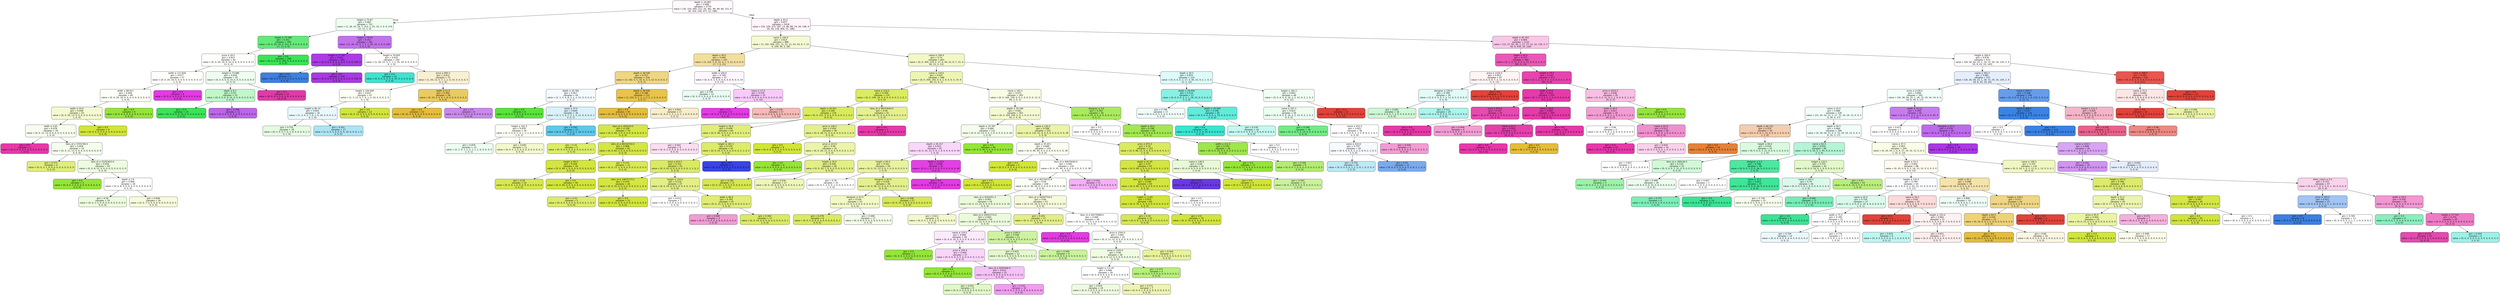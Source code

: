 digraph Tree {
node [shape=box, style="filled, rounded", color="black", fontname=helvetica] ;
edge [fontname=helvetica] ;
0 [label=<depth &le; 16.482<br/>gini = 0.896<br/>samples = 2770<br/>value = [35, 155, 405, 211, 20, 361, 89, 99, 66, 151, 9<br/>20, 324, 140, 477, 22, 186]>, fillcolor="#fef9fc"] ;
1 [label=<height &le; 75.87<br/>gini = 0.687<br/>samples = 752<br/>value = [1, 26, 32, 24, 7, 313, 1, 25, 10, 3, 0, 0, 274<br/>22, 13, 1, 0]>, fillcolor="#effdf1"] ;
0 -> 1 [labeldistance=2.5, labelangle=45, headlabel="True"] ;
2 [label=<height &le; 73.588<br/>gini = 0.351<br/>samples = 390<br/>value = [0, 0, 20, 19, 0, 312, 0, 0, 0, 0, 0, 0, 9<br/>17, 13, 0, 0]>, fillcolor="#63ea7a"] ;
1 -> 2 ;
3 [label=<price &le; 59.5<br/>gini = 0.823<br/>samples = 92<br/>value = [0, 0, 20, 19, 0, 14, 0, 0, 0, 0, 0, 0, 9, 17<br/>13, 0, 0]>, fillcolor="#fefffc"] ;
2 -> 3 ;
4 [label=<width &le; 112.826<br/>gini = 0.677<br/>samples = 57<br/>value = [0, 0, 20, 19, 0, 0, 0, 0, 0, 0, 0, 0, 0, 17<br/>1, 0, 0]>, fillcolor="#fefefa"] ;
3 -> 4 ;
5 [label=<width &le; 88.611<br/>gini = 0.649<br/>samples = 49<br/>value = [0, 0, 20, 19, 0, 0, 0, 0, 0, 0, 0, 0, 0, 9<br/>1, 0, 0]>, fillcolor="#fdfef8"] ;
4 -> 5 ;
6 [label=<width &le; 54.0<br/>gini = 0.648<br/>samples = 43<br/>value = [0, 0, 20, 13, 0, 0, 0, 0, 0, 0, 0, 0, 0, 9<br/>1, 0, 0]>, fillcolor="#f4f9d1"] ;
5 -> 6 ;
7 [label=<width &le; 0.65<br/>gini = 0.678<br/>samples = 34<br/>value = [0, 0, 11, 13, 0, 0, 0, 0, 0, 0, 0, 0, 0, 9<br/>1, 0, 0]>, fillcolor="#f6fdee"] ;
6 -> 7 ;
8 [label=<gini = 0.0<br/>samples = 1<br/>value = [0, 0, 0, 0, 0, 0, 0, 0, 0, 0, 0, 0, 0, 0<br/>1, 0, 0]>, fillcolor="#e539a9"] ;
7 -> 8 ;
9 [label=<item_id &le; 5355760.0<br/>gini = 0.659<br/>samples = 33<br/>value = [0, 0, 11, 13, 0, 0, 0, 0, 0, 0, 0, 0, 0, 9<br/>0, 0, 0]>, fillcolor="#f5fded"] ;
7 -> 9 ;
10 [label=<gini = 0.375<br/>samples = 4<br/>value = [0, 0, 3, 1, 0, 0, 0, 0, 0, 0, 0, 0, 0, 0<br/>0, 0, 0]>, fillcolor="#e0ee7b"] ;
9 -> 10 ;
11 [label=<item_id &le; 25291833.0<br/>gini = 0.656<br/>samples = 29<br/>value = [0, 0, 8, 12, 0, 0, 0, 0, 0, 0, 0, 0, 0, 9<br/>0, 0, 0]>, fillcolor="#effbe1"] ;
9 -> 11 ;
12 [label=<gini = 0.0<br/>samples = 3<br/>value = [0, 0, 0, 3, 0, 0, 0, 0, 0, 0, 0, 0, 0, 0<br/>0, 0, 0]>, fillcolor="#95e539"] ;
11 -> 12 ;
13 [label=<depth &le; 2.6<br/>gini = 0.666<br/>samples = 26<br/>value = [0, 0, 8, 9, 0, 0, 0, 0, 0, 0, 0, 0, 0, 9<br/>0, 0, 0]>, fillcolor="#ffffff"] ;
11 -> 13 ;
14 [label=<gini = 0.58<br/>samples = 10<br/>value = [0, 0, 1, 5, 0, 0, 0, 0, 0, 0, 0, 0, 0, 4<br/>0, 0, 0]>, fillcolor="#edfbde"] ;
13 -> 14 ;
15 [label=<gini = 0.648<br/>samples = 16<br/>value = [0, 0, 7, 4, 0, 0, 0, 0, 0, 0, 0, 0, 0, 5<br/>0, 0, 0]>, fillcolor="#f7fadb"] ;
13 -> 15 ;
16 [label=<gini = 0.0<br/>samples = 9<br/>value = [0, 0, 9, 0, 0, 0, 0, 0, 0, 0, 0, 0, 0, 0<br/>0, 0, 0]>, fillcolor="#d1e539"] ;
6 -> 16 ;
17 [label=<gini = 0.0<br/>samples = 6<br/>value = [0, 0, 0, 6, 0, 0, 0, 0, 0, 0, 0, 0, 0, 0<br/>0, 0, 0]>, fillcolor="#95e539"] ;
5 -> 17 ;
18 [label=<gini = 0.0<br/>samples = 8<br/>value = [0, 0, 0, 0, 0, 0, 0, 0, 0, 0, 0, 0, 0, 8<br/>0, 0, 0]>, fillcolor="#e539e5"] ;
4 -> 18 ;
19 [label=<height &le; 73.088<br/>gini = 0.656<br/>samples = 35<br/>value = [0, 0, 0, 0, 0, 14, 0, 0, 0, 0, 0, 0, 9, 0<br/>12, 0, 0]>, fillcolor="#eefdf0"] ;
3 -> 19 ;
20 [label=<depth &le; 8.3<br/>gini = 0.55<br/>samples = 25<br/>value = [0, 0, 0, 0, 0, 14, 0, 0, 0, 0, 0, 0, 9, 0<br/>2, 0, 0]>, fillcolor="#c1f7ca"] ;
19 -> 20 ;
21 [label=<gini = 0.0<br/>samples = 14<br/>value = [0, 0, 0, 0, 0, 14, 0, 0, 0, 0, 0, 0, 0, 0<br/>0, 0, 0]>, fillcolor="#39e556"] ;
20 -> 21 ;
22 [label=<gini = 0.298<br/>samples = 11<br/>value = [0, 0, 0, 0, 0, 0, 0, 0, 0, 0, 0, 0, 9, 0<br/>2, 0, 0]>, fillcolor="#bc65eb"] ;
20 -> 22 ;
23 [label=<gini = 0.0<br/>samples = 10<br/>value = [0, 0, 0, 0, 0, 0, 0, 0, 0, 0, 0, 0, 0, 0<br/>10, 0, 0]>, fillcolor="#e539a9"] ;
19 -> 23 ;
24 [label=<gini = 0.0<br/>samples = 298<br/>value = [0, 0, 0, 0, 0, 298, 0, 0, 0, 0, 0, 0, 0, 0<br/>0, 0, 0]>, fillcolor="#39e556"] ;
2 -> 24 ;
25 [label=<height &le; 78.93<br/>gini = 0.451<br/>samples = 362<br/>value = [1, 26, 12, 5, 7, 1, 1, 25, 10, 3, 0, 0, 265<br/>5, 0, 1, 0]>, fillcolor="#c272ed"] ;
1 -> 25 ;
26 [label=<height &le; 77.392<br/>gini = 0.023<br/>samples = 262<br/>value = [0, 0, 0, 0, 0, 0, 0, 0, 0, 3, 0, 0, 259, 0<br/>0, 0, 0]>, fillcolor="#aa3be5"] ;
25 -> 26 ;
27 [label=<gini = 0.0<br/>samples = 3<br/>value = [0, 0, 0, 0, 0, 0, 0, 0, 0, 3, 0, 0, 0, 0<br/>0, 0, 0]>, fillcolor="#3981e5"] ;
26 -> 27 ;
28 [label=<gini = 0.0<br/>samples = 259<br/>value = [0, 0, 0, 0, 0, 0, 0, 0, 0, 0, 0, 0, 259, 0<br/>0, 0, 0]>, fillcolor="#a939e5"] ;
26 -> 28 ;
29 [label=<height &le; 79.605<br/>gini = 0.832<br/>samples = 100<br/>value = [1, 26, 12, 5, 7, 1, 1, 25, 10, 0, 0, 0, 6, 5<br/>0, 1, 0]>, fillcolor="#fffefc"] ;
25 -> 29 ;
30 [label=<gini = 0.0<br/>samples = 25<br/>value = [0, 0, 0, 0, 0, 0, 0, 25, 0, 0, 0, 0, 0, 0<br/>0, 0, 0]>, fillcolor="#39e5d1"] ;
29 -> 30 ;
31 [label=<price &le; 895.5<br/>gini = 0.812<br/>samples = 75<br/>value = [1, 26, 12, 5, 7, 1, 1, 0, 10, 0, 0, 0, 6, 5<br/>0, 1, 0]>, fillcolor="#f9f0d3"] ;
29 -> 31 ;
32 [label=<height &le; 104.904<br/>gini = 0.837<br/>samples = 47<br/>value = [1, 3, 12, 5, 7, 0, 1, 0, 10, 0, 0, 0, 2, 5<br/>0, 1, 0]>, fillcolor="#fdfef4"] ;
31 -> 32 ;
33 [label=<height &le; 85.14<br/>gini = 0.824<br/>samples = 35<br/>value = [1, 3, 0, 5, 7, 0, 1, 0, 10, 0, 0, 0, 2, 5<br/>0, 1, 0]>, fillcolor="#eaf8fc"] ;
32 -> 33 ;
34 [label=<gini = 0.735<br/>samples = 18<br/>value = [0, 3, 0, 0, 7, 0, 1, 0, 0, 0, 0, 0, 1, 5<br/>0, 1, 0]>, fillcolor="#e5fbe1"] ;
33 -> 34 ;
35 [label=<gini = 0.561<br/>samples = 17<br/>value = [1, 0, 0, 5, 0, 0, 0, 0, 10, 0, 0, 0, 1, 0<br/>0, 0, 0]>, fillcolor="#ace4f4"] ;
33 -> 35 ;
36 [label=<gini = 0.0<br/>samples = 12<br/>value = [0, 0, 12, 0, 0, 0, 0, 0, 0, 0, 0, 0, 0, 0<br/>0, 0, 0]>, fillcolor="#d1e539"] ;
32 -> 36 ;
37 [label=<width &le; 51.9<br/>gini = 0.304<br/>samples = 28<br/>value = [0, 23, 0, 0, 0, 1, 0, 0, 0, 0, 0, 0, 4, 0<br/>0, 0, 0]>, fillcolor="#eacb62"] ;
31 -> 37 ;
38 [label=<gini = 0.0<br/>samples = 22<br/>value = [0, 22, 0, 0, 0, 0, 0, 0, 0, 0, 0, 0, 0, 0<br/>0, 0, 0]>, fillcolor="#e5bd39"] ;
37 -> 38 ;
39 [label=<gini = 0.5<br/>samples = 6<br/>value = [0, 1, 0, 0, 0, 1, 0, 0, 0, 0, 0, 0, 4, 0<br/>0, 0, 0]>, fillcolor="#cb88ef"] ;
37 -> 39 ;
40 [label=<depth &le; 43.5<br/>gini = 0.877<br/>samples = 2018<br/>value = [34, 129, 373, 187, 13, 48, 88, 74, 56, 148, 9<br/>20, 50, 118, 464, 21, 186]>, fillcolor="#fef4fa"] ;
0 -> 40 [labeldistance=2.5, labelangle=-45, headlabel="False"] ;
41 [label=<name &le; 100.0<br/>gini = 0.814<br/>samples = 886<br/>value = [3, 102, 309, 151, 12, 21, 11, 43, 34, 9, 7, 15<br/>0, 109, 30, 2, 28]>, fillcolor="#f5f9d4"] ;
40 -> 41 ;
42 [label=<depth &le; 40.5<br/>gini = 0.694<br/>samples = 193<br/>value = [3, 102, 5, 8, 10, 4, 7, 3, 12, 0, 0, 0, 0<br/>17, 7, 0, 15]>, fillcolor="#f2df9f"] ;
41 -> 42 ;
43 [label=<depth &le; 38.549<br/>gini = 0.557<br/>samples = 156<br/>value = [3, 102, 5, 5, 10, 4, 3, 3, 12, 0, 0, 0, 0, 3<br/>4, 0, 2]>, fillcolor="#efd683"] ;
42 -> 43 ;
44 [label=<depth &le; 20.782<br/>gini = 0.857<br/>samples = 44<br/>value = [2, 1, 5, 4, 9, 3, 1, 2, 11, 0, 0, 0, 0, 3<br/>2, 0, 1]>, fillcolor="#f4fbfe"] ;
43 -> 44 ;
45 [label=<gini = 0.0<br/>samples = 8<br/>value = [0, 0, 0, 0, 8, 0, 0, 0, 0, 0, 0, 0, 0, 0<br/>0, 0, 0]>, fillcolor="#58e539"] ;
44 -> 45 ;
46 [label=<name &le; 37.0<br/>gini = 0.849<br/>samples = 36<br/>value = [2, 1, 5, 4, 1, 3, 1, 2, 11, 0, 0, 0, 0, 3<br/>2, 0, 1]>, fillcolor="#d9f2fa"] ;
44 -> 46 ;
47 [label=<height &le; 181.5<br/>gini = 0.878<br/>samples = 24<br/>value = [2, 1, 5, 4, 1, 3, 1, 1, 1, 0, 0, 0, 0, 3<br/>1, 0, 1]>, fillcolor="#fdfef5"] ;
46 -> 47 ;
48 [label=<gini = 0.876<br/>samples = 13<br/>value = [2, 1, 0, 1, 1, 3, 1, 1, 1, 0, 0, 0, 0, 0<br/>1, 0, 1]>, fillcolor="#edfdf0"] ;
47 -> 48 ;
49 [label=<gini = 0.645<br/>samples = 11<br/>value = [0, 0, 5, 3, 0, 0, 0, 0, 0, 0, 0, 0, 0, 3<br/>0, 0, 0]>, fillcolor="#f4f8ce"] ;
47 -> 49 ;
50 [label=<gini = 0.292<br/>samples = 12<br/>value = [0, 0, 0, 0, 0, 0, 0, 1, 10, 0, 0, 0, 0, 0<br/>1, 0, 0]>, fillcolor="#5dc9ea"] ;
46 -> 50 ;
51 [label=<depth &le; 39.549<br/>gini = 0.186<br/>samples = 112<br/>value = [1, 101, 0, 1, 1, 1, 2, 1, 1, 0, 0, 0, 0, 0<br/>2, 0, 1]>, fillcolor="#e8c44d"] ;
43 -> 51 ;
52 [label=<gini = 0.0<br/>samples = 95<br/>value = [0, 95, 0, 0, 0, 0, 0, 0, 0, 0, 0, 0, 0, 0<br/>0, 0, 0]>, fillcolor="#e5bd39"] ;
51 -> 52 ;
53 [label=<gini = 0.824<br/>samples = 17<br/>value = [1, 6, 0, 1, 1, 1, 2, 1, 1, 0, 0, 0, 0, 0<br/>2, 0, 1]>, fillcolor="#f8edca"] ;
51 -> 53 ;
54 [label=<width &le; 100.0<br/>gini = 0.709<br/>samples = 37<br/>value = [0, 0, 0, 3, 0, 0, 4, 0, 0, 0, 0, 0, 0, 14<br/>3, 0, 13]>, fillcolor="#fef7fe"] ;
42 -> 54 ;
55 [label=<gini = 0.736<br/>samples = 12<br/>value = [0, 0, 0, 3, 0, 0, 4, 0, 0, 0, 0, 0, 0, 0<br/>2, 0, 3]>, fillcolor="#e9fcf3"] ;
54 -> 55 ;
56 [label=<name &le; 27.0<br/>gini = 0.525<br/>samples = 25<br/>value = [0, 0, 0, 0, 0, 0, 0, 0, 0, 0, 0, 0, 0, 14<br/>1, 0, 10]>, fillcolor="#f8caf8"] ;
54 -> 56 ;
57 [label=<gini = 0.0<br/>samples = 8<br/>value = [0, 0, 0, 0, 0, 0, 0, 0, 0, 0, 0, 0, 0, 8<br/>0, 0, 0]>, fillcolor="#e539e5"] ;
56 -> 57 ;
58 [label=<gini = 0.526<br/>samples = 17<br/>value = [0, 0, 0, 0, 0, 0, 0, 0, 0, 0, 0, 0, 0, 6<br/>1, 0, 10]>, fillcolor="#f6bab7"] ;
56 -> 58 ;
59 [label=<name &le; 194.0<br/>gini = 0.74<br/>samples = 693<br/>value = [0, 0, 304, 143, 2, 17, 4, 40, 22, 9, 7, 15, 0<br/>92, 23, 2, 13]>, fillcolor="#f2f7c5"] ;
41 -> 59 ;
60 [label=<name &le; 118.0<br/>gini = 0.625<br/>samples = 568<br/>value = [0, 0, 304, 143, 0, 0, 1, 0, 0, 0, 5, 14, 0<br/>89, 11, 0, 1]>, fillcolor="#eef5b4"] ;
59 -> 60 ;
61 [label=<name &le; 116.5<br/>gini = 0.349<br/>samples = 175<br/>value = [0, 0, 140, 14, 0, 0, 0, 0, 0, 0, 5, 2, 0, 5<br/>9, 0, 0]>, fillcolor="#dbeb64"] ;
60 -> 61 ;
62 [label=<depth &le; 34.951<br/>gini = 0.294<br/>samples = 134<br/>value = [0, 0, 112, 3, 0, 0, 0, 0, 0, 0, 5, 1, 0, 5<br/>8, 0, 0]>, fillcolor="#d9ea5c"] ;
61 -> 62 ;
63 [label=<item_id &le; 450220.0<br/>gini = 0.109<br/>samples = 70<br/>value = [0, 0, 66, 3, 0, 0, 0, 0, 0, 0, 0, 0, 0, 1<br/>0, 0, 0]>, fillcolor="#d4e745"] ;
62 -> 63 ;
64 [label=<gini = 0.32<br/>samples = 5<br/>value = [0, 0, 4, 0, 0, 0, 0, 0, 0, 0, 0, 0, 0, 1<br/>0, 0, 0]>, fillcolor="#dcec6a"] ;
63 -> 64 ;
65 [label=<item_id &le; 80324724.0<br/>gini = 0.088<br/>samples = 65<br/>value = [0, 0, 62, 3, 0, 0, 0, 0, 0, 0, 0, 0, 0, 0<br/>0, 0, 0]>, fillcolor="#d3e643"] ;
63 -> 65 ;
66 [label=<height &le; 94.5<br/>gini = 0.039<br/>samples = 50<br/>value = [0, 0, 49, 1, 0, 0, 0, 0, 0, 0, 0, 0, 0, 0<br/>0, 0, 0]>, fillcolor="#d2e63d"] ;
65 -> 66 ;
67 [label=<gini = 0.18<br/>samples = 10<br/>value = [0, 0, 9, 1, 0, 0, 0, 0, 0, 0, 0, 0, 0, 0<br/>0, 0, 0]>, fillcolor="#d6e84f"] ;
66 -> 67 ;
68 [label=<gini = 0.0<br/>samples = 40<br/>value = [0, 0, 40, 0, 0, 0, 0, 0, 0, 0, 0, 0, 0, 0<br/>0, 0, 0]>, fillcolor="#d1e539"] ;
66 -> 68 ;
69 [label=<gini = 0.231<br/>samples = 15<br/>value = [0, 0, 13, 2, 0, 0, 0, 0, 0, 0, 0, 0, 0, 0<br/>0, 0, 0]>, fillcolor="#d8e957"] ;
65 -> 69 ;
70 [label=<height &le; 76.0<br/>gini = 0.458<br/>samples = 64<br/>value = [0, 0, 46, 0, 0, 0, 0, 0, 0, 0, 5, 1, 0, 4<br/>8, 0, 0]>, fillcolor="#e0ed79"] ;
62 -> 70 ;
71 [label=<gini = 0.642<br/>samples = 9<br/>value = [0, 0, 3, 0, 0, 0, 0, 0, 0, 0, 0, 0, 0, 2<br/>4, 0, 0]>, fillcolor="#fbdef1"] ;
70 -> 71 ;
72 [label=<height &le; 181.5<br/>gini = 0.374<br/>samples = 55<br/>value = [0, 0, 43, 0, 0, 0, 0, 0, 0, 0, 5, 1, 0, 2<br/>4, 0, 0]>, fillcolor="#dceb69"] ;
70 -> 72 ;
73 [label=<price &le; 614.5<br/>gini = 0.331<br/>samples = 53<br/>value = [0, 0, 43, 0, 0, 0, 0, 0, 0, 0, 3, 1, 0, 2<br/>4, 0, 0]>, fillcolor="#daea61"] ;
72 -> 73 ;
74 [label=<item_id &le; 14875773.5<br/>gini = 0.074<br/>samples = 26<br/>value = [0, 0, 25, 0, 0, 0, 0, 0, 0, 0, 0, 1, 0, 0<br/>0, 0, 0]>, fillcolor="#d3e641"] ;
73 -> 74 ;
75 [label=<gini = 0.32<br/>samples = 5<br/>value = [0, 0, 4, 0, 0, 0, 0, 0, 0, 0, 0, 1, 0, 0<br/>0, 0, 0]>, fillcolor="#dcec6a"] ;
74 -> 75 ;
76 [label=<gini = 0.0<br/>samples = 21<br/>value = [0, 0, 21, 0, 0, 0, 0, 0, 0, 0, 0, 0, 0, 0<br/>0, 0, 0]>, fillcolor="#d1e539"] ;
74 -> 76 ;
77 [label=<height &le; 154.0<br/>gini = 0.516<br/>samples = 27<br/>value = [0, 0, 18, 0, 0, 0, 0, 0, 0, 0, 3, 0, 0, 2<br/>4, 0, 0]>, fillcolor="#e3ef86"] ;
73 -> 77 ;
78 [label=<gini = 0.612<br/>samples = 7<br/>value = [0, 0, 3, 0, 0, 0, 0, 0, 0, 0, 3, 0, 0, 1<br/>0, 0, 0]>, fillcolor="#ffffff"] ;
77 -> 78 ;
79 [label=<width &le; 88.0<br/>gini = 0.395<br/>samples = 20<br/>value = [0, 0, 15, 0, 0, 0, 0, 0, 0, 0, 0, 0, 0, 1<br/>4, 0, 0]>, fillcolor="#dfed77"] ;
77 -> 79 ;
80 [label=<gini = 0.444<br/>samples = 3<br/>value = [0, 0, 1, 0, 0, 0, 0, 0, 0, 0, 0, 0, 0, 0<br/>2, 0, 0]>, fillcolor="#f29cd4"] ;
79 -> 80 ;
81 [label=<gini = 0.304<br/>samples = 17<br/>value = [0, 0, 14, 0, 0, 0, 0, 0, 0, 0, 0, 0, 0, 1<br/>2, 0, 0]>, fillcolor="#daea61"] ;
79 -> 81 ;
82 [label=<gini = 0.0<br/>samples = 2<br/>value = [0, 0, 0, 0, 0, 0, 0, 0, 0, 0, 2, 0, 0, 0<br/>0, 0, 0]>, fillcolor="#3944e5"] ;
72 -> 82 ;
83 [label=<item_id &le; 99253640.0<br/>gini = 0.46<br/>samples = 41<br/>value = [0, 0, 28, 11, 0, 0, 0, 0, 0, 0, 0, 1, 0, 0<br/>1, 0, 0]>, fillcolor="#e5f08f"] ;
61 -> 83 ;
84 [label=<price &le; 106.5<br/>gini = 0.434<br/>samples = 40<br/>value = [0, 0, 28, 11, 0, 0, 0, 0, 0, 0, 0, 1, 0, 0<br/>0, 0, 0]>, fillcolor="#e4f08b"] ;
83 -> 84 ;
85 [label=<gini = 0.0<br/>samples = 8<br/>value = [0, 0, 8, 0, 0, 0, 0, 0, 0, 0, 0, 0, 0, 0<br/>0, 0, 0]>, fillcolor="#d1e539"] ;
84 -> 85 ;
86 [label=<price &le; 223.0<br/>gini = 0.49<br/>samples = 32<br/>value = [0, 0, 20, 11, 0, 0, 0, 0, 0, 0, 0, 1, 0, 0<br/>0, 0, 0]>, fillcolor="#ebf4aa"] ;
84 -> 86 ;
87 [label=<gini = 0.0<br/>samples = 4<br/>value = [0, 0, 0, 4, 0, 0, 0, 0, 0, 0, 0, 0, 0, 0<br/>0, 0, 0]>, fillcolor="#95e539"] ;
86 -> 87 ;
88 [label=<height &le; 76.0<br/>gini = 0.426<br/>samples = 28<br/>value = [0, 0, 20, 7, 0, 0, 0, 0, 0, 0, 0, 1, 0, 0<br/>0, 0, 0]>, fillcolor="#e3ef84"] ;
86 -> 88 ;
89 [label=<gini = 0.165<br/>samples = 11<br/>value = [0, 0, 10, 1, 0, 0, 0, 0, 0, 0, 0, 0, 0, 0<br/>0, 0, 0]>, fillcolor="#d6e84d"] ;
88 -> 89 ;
90 [label=<gini = 0.526<br/>samples = 17<br/>value = [0, 0, 10, 6, 0, 0, 0, 0, 0, 0, 0, 1, 0, 0<br/>0, 0, 0]>, fillcolor="#eef6b7"] ;
88 -> 90 ;
91 [label=<gini = 0.0<br/>samples = 1<br/>value = [0, 0, 0, 0, 0, 0, 0, 0, 0, 0, 0, 0, 0, 0<br/>1, 0, 0]>, fillcolor="#e539a9"] ;
83 -> 91 ;
92 [label=<name &le; 182.5<br/>gini = 0.671<br/>samples = 393<br/>value = [0, 0, 164, 129, 0, 0, 1, 0, 0, 0, 0, 12, 0<br/>84, 2, 0, 1]>, fillcolor="#f9fce5"] ;
60 -> 92 ;
93 [label=<depth &le; 34.349<br/>gini = 0.661<br/>samples = 363<br/>value = [0, 0, 164, 104, 0, 0, 1, 0, 0, 0, 0, 9, 0<br/>83, 2, 0, 0]>, fillcolor="#f4f9d1"] ;
92 -> 93 ;
94 [label=<depth &le; 33.397<br/>gini = 0.664<br/>samples = 131<br/>value = [0, 0, 32, 53, 0, 0, 1, 0, 0, 0, 0, 0, 0, 44<br/>1, 0, 0]>, fillcolor="#f4fceb"] ;
93 -> 94 ;
95 [label=<depth &le; 30.317<br/>gini = 0.622<br/>samples = 91<br/>value = [0, 0, 32, 13, 0, 0, 1, 0, 0, 0, 0, 0, 0, 44<br/>1, 0, 0]>, fillcolor="#fad7fa"] ;
94 -> 95 ;
96 [label=<height &le; 85.0<br/>gini = 0.541<br/>samples = 50<br/>value = [0, 0, 31, 13, 0, 0, 1, 0, 0, 0, 0, 0, 0, 4<br/>1, 0, 0]>, fillcolor="#e9f29f"] ;
95 -> 96 ;
97 [label=<gini = 0.76<br/>samples = 10<br/>value = [0, 0, 3, 2, 0, 0, 1, 0, 0, 0, 0, 0, 0, 3<br/>1, 0, 0]>, fillcolor="#ffffff"] ;
96 -> 97 ;
98 [label=<designer &le; 82.0<br/>gini = 0.434<br/>samples = 40<br/>value = [0, 0, 28, 11, 0, 0, 0, 0, 0, 0, 0, 0, 0, 1<br/>0, 0, 0]>, fillcolor="#e4f08b"] ;
96 -> 98 ;
99 [label=<designer &le; 47.0<br/>gini = 0.526<br/>samples = 23<br/>value = [0, 0, 13, 9, 0, 0, 0, 0, 0, 0, 0, 0, 0, 1<br/>0, 0, 0]>, fillcolor="#f2f8c6"] ;
98 -> 99 ;
100 [label=<gini = 0.278<br/>samples = 6<br/>value = [0, 0, 5, 0, 0, 0, 0, 0, 0, 0, 0, 0, 0, 1<br/>0, 0, 0]>, fillcolor="#daea61"] ;
99 -> 100 ;
101 [label=<gini = 0.498<br/>samples = 17<br/>value = [0, 0, 8, 9, 0, 0, 0, 0, 0, 0, 0, 0, 0, 0<br/>0, 0, 0]>, fillcolor="#f3fce9"] ;
99 -> 101 ;
102 [label=<gini = 0.208<br/>samples = 17<br/>value = [0, 0, 15, 2, 0, 0, 0, 0, 0, 0, 0, 0, 0, 0<br/>0, 0, 0]>, fillcolor="#d7e853"] ;
98 -> 102 ;
103 [label=<depth &le; 31.817<br/>gini = 0.048<br/>samples = 41<br/>value = [0, 0, 1, 0, 0, 0, 0, 0, 0, 0, 0, 0, 0, 40<br/>0, 0, 0]>, fillcolor="#e63ee6"] ;
95 -> 103 ;
104 [label=<gini = 0.0<br/>samples = 40<br/>value = [0, 0, 0, 0, 0, 0, 0, 0, 0, 0, 0, 0, 0, 40<br/>0, 0, 0]>, fillcolor="#e539e5"] ;
103 -> 104 ;
105 [label=<gini = 0.0<br/>samples = 1<br/>value = [0, 0, 1, 0, 0, 0, 0, 0, 0, 0, 0, 0, 0, 0<br/>0, 0, 0]>, fillcolor="#d1e539"] ;
103 -> 105 ;
106 [label=<gini = 0.0<br/>samples = 40<br/>value = [0, 0, 0, 40, 0, 0, 0, 0, 0, 0, 0, 0, 0, 0<br/>0, 0, 0]>, fillcolor="#95e539"] ;
94 -> 106 ;
107 [label=<name &le; 126.0<br/>gini = 0.598<br/>samples = 232<br/>value = [0, 0, 132, 51, 0, 0, 0, 0, 0, 0, 0, 9, 0, 39<br/>1, 0, 0]>, fillcolor="#eaf3a6"] ;
93 -> 107 ;
108 [label=<depth &le; 35.451<br/>gini = 0.688<br/>samples = 129<br/>value = [0, 0, 46, 40, 0, 0, 0, 0, 0, 0, 0, 5, 0, 38<br/>0, 0, 0]>, fillcolor="#fcfdf2"] ;
107 -> 108 ;
109 [label=<gini = 0.0<br/>samples = 5<br/>value = [0, 0, 5, 0, 0, 0, 0, 0, 0, 0, 0, 0, 0, 0<br/>0, 0, 0]>, fillcolor="#d1e539"] ;
108 -> 109 ;
110 [label=<item_id &le; 84678260.0<br/>gini = 0.691<br/>samples = 124<br/>value = [0, 0, 41, 40, 0, 0, 0, 0, 0, 0, 0, 5, 0, 38<br/>0, 0, 0]>, fillcolor="#fefffd"] ;
108 -> 110 ;
111 [label=<item_id &le; 40270572.0<br/>gini = 0.69<br/>samples = 109<br/>value = [0, 0, 36, 39, 0, 0, 0, 0, 0, 0, 0, 5, 0, 29<br/>0, 0, 0]>, fillcolor="#fbfef7"] ;
110 -> 111 ;
112 [label=<item_id &le; 9164351.5<br/>gini = 0.691<br/>samples = 56<br/>value = [0, 0, 13, 23, 0, 0, 0, 0, 0, 0, 0, 4, 0, 16<br/>0, 0, 0]>, fillcolor="#ecfadc"] ;
111 -> 112 ;
113 [label=<gini = 0.611<br/>samples = 6<br/>value = [0, 0, 3, 1, 0, 0, 0, 0, 0, 0, 0, 2, 0, 0<br/>0, 0, 0]>, fillcolor="#f4f8ce"] ;
112 -> 113 ;
114 [label=<item_id &le; 29203774.0<br/>gini = 0.662<br/>samples = 50<br/>value = [0, 0, 10, 22, 0, 0, 0, 0, 0, 0, 0, 2, 0, 16<br/>0, 0, 0]>, fillcolor="#ecfadc"] ;
112 -> 114 ;
115 [label=<name &le; 119.5<br/>gini = 0.666<br/>samples = 29<br/>value = [0, 0, 6, 10, 0, 0, 0, 0, 0, 0, 0, 1, 0, 12<br/>0, 0, 0]>, fillcolor="#fceafc"] ;
114 -> 115 ;
116 [label=<gini = 0.0<br/>samples = 2<br/>value = [0, 0, 0, 2, 0, 0, 0, 0, 0, 0, 0, 0, 0, 0<br/>0, 0, 0]>, fillcolor="#95e539"] ;
115 -> 116 ;
117 [label=<price &le; 105.0<br/>gini = 0.664<br/>samples = 27<br/>value = [0, 0, 6, 8, 0, 0, 0, 0, 0, 0, 0, 1, 0, 12<br/>0, 0, 0]>, fillcolor="#fad5fa"] ;
115 -> 117 ;
118 [label=<gini = 0.0<br/>samples = 2<br/>value = [0, 0, 0, 2, 0, 0, 0, 0, 0, 0, 0, 0, 0, 0<br/>0, 0, 0]>, fillcolor="#95e539"] ;
117 -> 118 ;
119 [label=<item_id &le; 9303366.0<br/>gini = 0.653<br/>samples = 25<br/>value = [0, 0, 6, 6, 0, 0, 0, 0, 0, 0, 0, 1, 0, 12<br/>0, 0, 0]>, fillcolor="#f7c0f7"] ;
117 -> 119 ;
120 [label=<gini = 0.691<br/>samples = 9<br/>value = [0, 0, 2, 4, 0, 0, 0, 0, 0, 0, 0, 1, 0, 2<br/>0, 0, 0]>, fillcolor="#e1f8c6"] ;
119 -> 120 ;
121 [label=<gini = 0.531<br/>samples = 16<br/>value = [0, 0, 4, 2, 0, 0, 0, 0, 0, 0, 0, 0, 0, 10<br/>0, 0, 0]>, fillcolor="#f29cf2"] ;
119 -> 121 ;
122 [label=<price &le; 1240.5<br/>gini = 0.599<br/>samples = 21<br/>value = [0, 0, 4, 12, 0, 0, 0, 0, 0, 0, 0, 1, 0, 4<br/>0, 0, 0]>, fillcolor="#cdf3a2"] ;
114 -> 122 ;
123 [label=<gini = 0.625<br/>samples = 12<br/>value = [0, 0, 4, 6, 0, 0, 0, 0, 0, 0, 0, 1, 0, 1<br/>0, 0, 0]>, fillcolor="#e4f8ce"] ;
122 -> 123 ;
124 [label=<gini = 0.444<br/>samples = 9<br/>value = [0, 0, 0, 6, 0, 0, 0, 0, 0, 0, 0, 0, 0, 3<br/>0, 0, 0]>, fillcolor="#caf29c"] ;
122 -> 124 ;
125 [label=<item_id &le; 59287754.0<br/>gini = 0.66<br/>samples = 53<br/>value = [0, 0, 23, 16, 0, 0, 0, 0, 0, 0, 0, 1, 0, 13<br/>0, 0, 0]>, fillcolor="#f6fada"] ;
111 -> 125 ;
126 [label=<gini = 0.443<br/>samples = 17<br/>value = [0, 0, 12, 4, 0, 0, 0, 0, 0, 0, 0, 0, 0, 1<br/>0, 0, 0]>, fillcolor="#e3ef85"] ;
125 -> 126 ;
127 [label=<item_id &le; 60270688.0<br/>gini = 0.684<br/>samples = 36<br/>value = [0, 0, 11, 12, 0, 0, 0, 0, 0, 0, 0, 1, 0, 12<br/>0, 0, 0]>, fillcolor="#ffffff"] ;
125 -> 127 ;
128 [label=<gini = 0.0<br/>samples = 3<br/>value = [0, 0, 0, 0, 0, 0, 0, 0, 0, 0, 0, 0, 0, 3<br/>0, 0, 0]>, fillcolor="#e539e5"] ;
127 -> 128 ;
129 [label=<price &le; 1595.0<br/>gini = 0.681<br/>samples = 33<br/>value = [0, 0, 11, 12, 0, 0, 0, 0, 0, 0, 0, 1, 0, 9<br/>0, 0, 0]>, fillcolor="#fafef6"] ;
127 -> 129 ;
130 [label=<price &le; 1193.0<br/>gini = 0.66<br/>samples = 30<br/>value = [0, 0, 9, 12, 0, 0, 0, 0, 0, 0, 0, 0, 0, 9<br/>0, 0, 0]>, fillcolor="#f0fbe3"] ;
129 -> 130 ;
131 [label=<height &le; 111.47<br/>gini = 0.666<br/>samples = 26<br/>value = [0, 0, 9, 9, 0, 0, 0, 0, 0, 0, 0, 0, 0, 8<br/>0, 0, 0]>, fillcolor="#ffffff"] ;
130 -> 131 ;
132 [label=<gini = 0.654<br/>samples = 19<br/>value = [0, 0, 5, 8, 0, 0, 0, 0, 0, 0, 0, 0, 0, 6<br/>0, 0, 0]>, fillcolor="#effbe1"] ;
131 -> 132 ;
133 [label=<gini = 0.571<br/>samples = 7<br/>value = [0, 0, 4, 1, 0, 0, 0, 0, 0, 0, 0, 0, 0, 2<br/>0, 0, 0]>, fillcolor="#edf5b0"] ;
131 -> 133 ;
134 [label=<gini = 0.375<br/>samples = 4<br/>value = [0, 0, 0, 3, 0, 0, 0, 0, 0, 0, 0, 0, 0, 1<br/>0, 0, 0]>, fillcolor="#b8ee7b"] ;
130 -> 134 ;
135 [label=<gini = 0.444<br/>samples = 3<br/>value = [0, 0, 2, 0, 0, 0, 0, 0, 0, 0, 0, 1, 0, 0<br/>0, 0, 0]>, fillcolor="#e8f29c"] ;
129 -> 135 ;
136 [label=<gini = 0.524<br/>samples = 15<br/>value = [0, 0, 5, 1, 0, 0, 0, 0, 0, 0, 0, 0, 0, 9<br/>0, 0, 0]>, fillcolor="#f5b0f5"] ;
110 -> 136 ;
137 [label=<price &le; 875.0<br/>gini = 0.29<br/>samples = 103<br/>value = [0, 0, 86, 11, 0, 0, 0, 0, 0, 0, 0, 4, 0, 1<br/>1, 0, 0]>, fillcolor="#daea5e"] ;
107 -> 137 ;
138 [label=<depth &le; 41.05<br/>gini = 0.07<br/>samples = 83<br/>value = [0, 0, 80, 2, 0, 0, 0, 0, 0, 0, 0, 1, 0, 0<br/>0, 0, 0]>, fillcolor="#d3e640"] ;
137 -> 138 ;
139 [label=<item_id &le; 90369296.0<br/>gini = 0.048<br/>samples = 82<br/>value = [0, 0, 80, 2, 0, 0, 0, 0, 0, 0, 0, 0, 0, 0<br/>0, 0, 0]>, fillcolor="#d2e63e"] ;
138 -> 139 ;
140 [label=<height &le; 13.65<br/>gini = 0.025<br/>samples = 80<br/>value = [0, 0, 79, 1, 0, 0, 0, 0, 0, 0, 0, 0, 0, 0<br/>0, 0, 0]>, fillcolor="#d2e53c"] ;
139 -> 140 ;
141 [label=<gini = 0.18<br/>samples = 10<br/>value = [0, 0, 9, 1, 0, 0, 0, 0, 0, 0, 0, 0, 0, 0<br/>0, 0, 0]>, fillcolor="#d6e84f"] ;
140 -> 141 ;
142 [label=<gini = 0.0<br/>samples = 70<br/>value = [0, 0, 70, 0, 0, 0, 0, 0, 0, 0, 0, 0, 0, 0<br/>0, 0, 0]>, fillcolor="#d1e539"] ;
140 -> 142 ;
143 [label=<gini = 0.5<br/>samples = 2<br/>value = [0, 0, 1, 1, 0, 0, 0, 0, 0, 0, 0, 0, 0, 0<br/>0, 0, 0]>, fillcolor="#ffffff"] ;
139 -> 143 ;
144 [label=<gini = 0.0<br/>samples = 1<br/>value = [0, 0, 0, 0, 0, 0, 0, 0, 0, 0, 0, 1, 0, 0<br/>0, 0, 0]>, fillcolor="#6a39e5"] ;
138 -> 144 ;
145 [label=<name &le; 138.0<br/>gini = 0.68<br/>samples = 20<br/>value = [0, 0, 6, 9, 0, 0, 0, 0, 0, 0, 0, 3, 0, 1<br/>1, 0, 0]>, fillcolor="#e8f9d5"] ;
137 -> 145 ;
146 [label=<gini = 0.0<br/>samples = 5<br/>value = [0, 0, 5, 0, 0, 0, 0, 0, 0, 0, 0, 0, 0, 0<br/>0, 0, 0]>, fillcolor="#d1e539"] ;
145 -> 146 ;
147 [label=<gini = 0.587<br/>samples = 15<br/>value = [0, 0, 1, 9, 0, 0, 0, 0, 0, 0, 0, 3, 0, 1<br/>1, 0, 0]>, fillcolor="#caf29c"] ;
145 -> 147 ;
148 [label=<designer &le; 3.0<br/>gini = 0.293<br/>samples = 30<br/>value = [0, 0, 0, 25, 0, 0, 0, 0, 0, 0, 0, 3, 0, 1<br/>0, 0, 1]>, fillcolor="#a9ea5e"] ;
92 -> 148 ;
149 [label=<gini = 0.5<br/>samples = 2<br/>value = [0, 0, 0, 0, 0, 0, 0, 0, 0, 0, 0, 1, 0, 1<br/>0, 0, 0]>, fillcolor="#ffffff"] ;
148 -> 149 ;
150 [label=<depth &le; 42.5<br/>gini = 0.196<br/>samples = 28<br/>value = [0, 0, 0, 25, 0, 0, 0, 0, 0, 0, 0, 2, 0, 0<br/>0, 0, 1]>, fillcolor="#a1e850"] ;
148 -> 150 ;
151 [label=<width &le; 111.5<br/>gini = 0.142<br/>samples = 26<br/>value = [0, 0, 0, 24, 0, 0, 0, 0, 0, 0, 0, 2, 0, 0<br/>0, 0, 0]>, fillcolor="#9ee749"] ;
150 -> 151 ;
152 [label=<gini = 0.0<br/>samples = 17<br/>value = [0, 0, 0, 17, 0, 0, 0, 0, 0, 0, 0, 0, 0, 0<br/>0, 0, 0]>, fillcolor="#95e539"] ;
151 -> 152 ;
153 [label=<gini = 0.346<br/>samples = 9<br/>value = [0, 0, 0, 7, 0, 0, 0, 0, 0, 0, 0, 2, 0, 0<br/>0, 0, 0]>, fillcolor="#b3ec72"] ;
151 -> 153 ;
154 [label=<gini = 0.5<br/>samples = 2<br/>value = [0, 0, 0, 1, 0, 0, 0, 0, 0, 0, 0, 0, 0, 0<br/>0, 0, 1]>, fillcolor="#ffffff"] ;
150 -> 154 ;
155 [label=<depth &le; 30.5<br/>gini = 0.823<br/>samples = 125<br/>value = [0, 0, 0, 0, 2, 17, 3, 40, 22, 9, 2, 1, 0, 3<br/>12, 2, 12]>, fillcolor="#dcfaf7"] ;
59 -> 155 ;
156 [label=<depth &le; 28.946<br/>gini = 0.519<br/>samples = 57<br/>value = [0, 0, 0, 0, 2, 1, 1, 38, 10, 0, 0, 0, 0, 0<br/>3, 2, 0]>, fillcolor="#89f0e4"] ;
155 -> 156 ;
157 [label=<gini = 0.796<br/>samples = 17<br/>value = [0, 0, 0, 0, 2, 1, 0, 5, 4, 0, 0, 0, 0, 0<br/>3, 2, 0]>, fillcolor="#f0fdfb"] ;
156 -> 157 ;
158 [label=<depth &le; 29.946<br/>gini = 0.296<br/>samples = 40<br/>value = [0, 0, 0, 0, 0, 0, 1, 33, 6, 0, 0, 0, 0, 0<br/>0, 0, 0]>, fillcolor="#62eada"] ;
156 -> 158 ;
159 [label=<gini = 0.0<br/>samples = 24<br/>value = [0, 0, 0, 0, 0, 0, 0, 24, 0, 0, 0, 0, 0, 0<br/>0, 0, 0]>, fillcolor="#39e5d1"] ;
158 -> 159 ;
160 [label=<gini = 0.539<br/>samples = 16<br/>value = [0, 0, 0, 0, 0, 0, 1, 9, 6, 0, 0, 0, 0, 0<br/>0, 0, 0]>, fillcolor="#c4f7f1"] ;
158 -> 160 ;
161 [label=<height &le; 181.5<br/>gini = 0.843<br/>samples = 68<br/>value = [0, 0, 0, 0, 0, 16, 2, 2, 12, 9, 2, 1, 0, 3<br/>9, 0, 12]>, fillcolor="#f1fdf3"] ;
155 -> 161 ;
162 [label=<name &le; 297.5<br/>gini = 0.814<br/>samples = 56<br/>value = [0, 0, 0, 0, 0, 16, 2, 2, 12, 9, 2, 1, 0, 3<br/>9, 0, 0]>, fillcolor="#edfdf0"] ;
161 -> 162 ;
163 [label=<gini = 0.346<br/>samples = 18<br/>value = [0, 0, 0, 0, 0, 14, 0, 0, 4, 0, 0, 0, 0, 0<br/>0, 0, 0]>, fillcolor="#72ec86"] ;
162 -> 163 ;
164 [label=<name &le; 452.5<br/>gini = 0.825<br/>samples = 38<br/>value = [0, 0, 0, 0, 0, 2, 2, 2, 8, 9, 2, 1, 0, 3<br/>9, 0, 0]>, fillcolor="#ffffff"] ;
162 -> 164 ;
165 [label=<name &le; 410.0<br/>gini = 0.797<br/>samples = 29<br/>value = [0, 0, 0, 0, 0, 2, 2, 2, 8, 9, 2, 1, 0, 0<br/>3, 0, 0]>, fillcolor="#f6f9fe"] ;
164 -> 165 ;
166 [label=<gini = 0.735<br/>samples = 18<br/>value = [0, 0, 0, 0, 0, 2, 2, 2, 8, 1, 0, 0, 0, 0<br/>3, 0, 0]>, fillcolor="#bde9f6"] ;
165 -> 166 ;
167 [label=<gini = 0.43<br/>samples = 11<br/>value = [0, 0, 0, 0, 0, 0, 0, 0, 0, 8, 2, 1, 0, 0<br/>0, 0, 0]>, fillcolor="#7babee"] ;
165 -> 167 ;
168 [label=<gini = 0.444<br/>samples = 9<br/>value = [0, 0, 0, 0, 0, 0, 0, 0, 0, 0, 0, 0, 0, 3<br/>6, 0, 0]>, fillcolor="#f29cd4"] ;
164 -> 168 ;
169 [label=<gini = 0.0<br/>samples = 12<br/>value = [0, 0, 0, 0, 0, 0, 0, 0, 0, 0, 0, 0, 0, 0<br/>0, 0, 12]>, fillcolor="#e54139"] ;
161 -> 169 ;
170 [label=<depth &le; 45.363<br/>gini = 0.804<br/>samples = 1132<br/>value = [31, 27, 64, 36, 1, 27, 77, 31, 22, 139, 2, 5<br/>50, 9, 434, 19, 158]>, fillcolor="#f8c7e7"] ;
40 -> 170 ;
171 [label=<depth &le; 44.5<br/>gini = 0.275<br/>samples = 460<br/>value = [5, 1, 2, 11, 0, 9, 5, 11, 6, 5, 0, 1, 0, 0<br/>391, 0, 13]>, fillcolor="#e958b6"] ;
170 -> 171 ;
172 [label=<price &le; 1220.5<br/>gini = 0.813<br/>samples = 47<br/>value = [3, 0, 0, 0, 0, 7, 2, 11, 6, 5, 0, 0, 0, 0<br/>0, 0, 13]>, fillcolor="#fef4f4"] ;
171 -> 172 ;
173 [label=<designer &le; 195.0<br/>gini = 0.789<br/>samples = 34<br/>value = [3, 0, 0, 0, 0, 7, 2, 11, 6, 5, 0, 0, 0, 0<br/>0, 0, 0]>, fillcolor="#e2fbf8"] ;
172 -> 173 ;
174 [label=<gini = 0.695<br/>samples = 16<br/>value = [3, 0, 0, 0, 0, 7, 2, 0, 0, 4, 0, 0, 0, 0<br/>0, 0, 0]>, fillcolor="#cef8d5"] ;
173 -> 174 ;
175 [label=<gini = 0.512<br/>samples = 18<br/>value = [0, 0, 0, 0, 0, 0, 0, 11, 6, 1, 0, 0, 0, 0<br/>0, 0, 0]>, fillcolor="#acf4ec"] ;
173 -> 175 ;
176 [label=<gini = 0.0<br/>samples = 13<br/>value = [0, 0, 0, 0, 0, 0, 0, 0, 0, 0, 0, 0, 0, 0<br/>0, 0, 13]>, fillcolor="#e54139"] ;
172 -> 176 ;
177 [label=<height &le; 79.0<br/>gini = 0.103<br/>samples = 413<br/>value = [2, 1, 2, 11, 0, 2, 3, 0, 0, 0, 0, 1, 0, 0<br/>391, 0, 0]>, fillcolor="#e644ae"] ;
171 -> 177 ;
178 [label=<width &le; 43.0<br/>gini = 0.016<br/>samples = 374<br/>value = [0, 1, 0, 0, 0, 0, 2, 0, 0, 0, 0, 0, 0, 0<br/>371, 0, 0]>, fillcolor="#e53baa"] ;
177 -> 178 ;
179 [label=<price &le; 874.5<br/>gini = 0.147<br/>samples = 25<br/>value = [0, 0, 0, 0, 0, 0, 2, 0, 0, 0, 0, 0, 0, 0<br/>23, 0, 0]>, fillcolor="#e74ab0"] ;
178 -> 179 ;
180 [label=<gini = 0.0<br/>samples = 19<br/>value = [0, 0, 0, 0, 0, 0, 0, 0, 0, 0, 0, 0, 0, 0<br/>19, 0, 0]>, fillcolor="#e539a9"] ;
179 -> 180 ;
181 [label=<gini = 0.444<br/>samples = 6<br/>value = [0, 0, 0, 0, 0, 0, 2, 0, 0, 0, 0, 0, 0, 0<br/>4, 0, 0]>, fillcolor="#f29cd4"] ;
179 -> 181 ;
182 [label=<name &le; 68.0<br/>gini = 0.006<br/>samples = 349<br/>value = [0, 1, 0, 0, 0, 0, 0, 0, 0, 0, 0, 0, 0, 0<br/>348, 0, 0]>, fillcolor="#e53aa9"] ;
178 -> 182 ;
183 [label=<name &le; 61.0<br/>gini = 0.059<br/>samples = 33<br/>value = [0, 1, 0, 0, 0, 0, 0, 0, 0, 0, 0, 0, 0, 0<br/>32, 0, 0]>, fillcolor="#e63fac"] ;
182 -> 183 ;
184 [label=<gini = 0.0<br/>samples = 32<br/>value = [0, 0, 0, 0, 0, 0, 0, 0, 0, 0, 0, 0, 0, 0<br/>32, 0, 0]>, fillcolor="#e539a9"] ;
183 -> 184 ;
185 [label=<gini = 0.0<br/>samples = 1<br/>value = [0, 1, 0, 0, 0, 0, 0, 0, 0, 0, 0, 0, 0, 0<br/>0, 0, 0]>, fillcolor="#e5bd39"] ;
183 -> 185 ;
186 [label=<gini = 0.0<br/>samples = 316<br/>value = [0, 0, 0, 0, 0, 0, 0, 0, 0, 0, 0, 0, 0, 0<br/>316, 0, 0]>, fillcolor="#e539a9"] ;
182 -> 186 ;
187 [label=<price &le; 2032.5<br/>gini = 0.648<br/>samples = 39<br/>value = [2, 0, 2, 11, 0, 2, 1, 0, 0, 0, 0, 1, 0, 0<br/>20, 0, 0]>, fillcolor="#f7bfe3"] ;
177 -> 187 ;
188 [label=<width &le; 40.5<br/>gini = 0.611<br/>samples = 34<br/>value = [2, 0, 2, 6, 0, 2, 1, 0, 0, 0, 0, 1, 0, 0<br/>20, 0, 0]>, fillcolor="#f29cd4"] ;
187 -> 188 ;
189 [label=<gini = 0.64<br/>samples = 5<br/>value = [2, 0, 0, 0, 0, 2, 0, 0, 0, 0, 0, 0, 0, 0<br/>1, 0, 0]>, fillcolor="#ffffff"] ;
188 -> 189 ;
190 [label=<name &le; 87.0<br/>gini = 0.521<br/>samples = 29<br/>value = [0, 0, 2, 6, 0, 0, 1, 0, 0, 0, 0, 1, 0, 0<br/>19, 0, 0]>, fillcolor="#f08fce"] ;
188 -> 190 ;
191 [label=<gini = 0.0<br/>samples = 10<br/>value = [0, 0, 0, 0, 0, 0, 0, 0, 0, 0, 0, 0, 0, 0<br/>10, 0, 0]>, fillcolor="#e539a9"] ;
190 -> 191 ;
192 [label=<gini = 0.659<br/>samples = 19<br/>value = [0, 0, 2, 6, 0, 0, 1, 0, 0, 0, 0, 1, 0, 0<br/>9, 0, 0]>, fillcolor="#f9d1eb"] ;
190 -> 192 ;
193 [label=<gini = 0.0<br/>samples = 5<br/>value = [0, 0, 0, 5, 0, 0, 0, 0, 0, 0, 0, 0, 0, 0<br/>0, 0, 0]>, fillcolor="#95e539"] ;
187 -> 193 ;
194 [label=<height &le; 200.0<br/>gini = 0.876<br/>samples = 672<br/>value = [26, 26, 62, 25, 1, 18, 72, 20, 16, 134, 2, 4<br/>50, 9, 43, 19, 145]>, fillcolor="#fefbfb"] ;
170 -> 194 ;
195 [label=<name &le; 402.5<br/>gini = 0.881<br/>samples = 537<br/>value = [26, 26, 54, 22, 1, 18, 72, 20, 16, 134, 2, 4<br/>50, 6, 43, 19, 24]>, fillcolor="#e5eefc"] ;
194 -> 195 ;
196 [label=<price &le; 2128.0<br/>gini = 0.899<br/>samples = 393<br/>value = [26, 26, 54, 22, 1, 18, 72, 19, 16, 19, 0, 4<br/>50, 6, 39, 4, 17]>, fillcolor="#f4fef9"] ;
195 -> 196 ;
197 [label=<name &le; 25.0<br/>gini = 0.886<br/>samples = 328<br/>value = [23, 20, 54, 21, 1, 17, 72, 19, 16, 13, 0, 4, 5<br/>6, 36, 4, 17]>, fillcolor="#f2fdf8"] ;
196 -> 197 ;
198 [label=<depth &le; 46.152<br/>gini = 0.555<br/>samples = 39<br/>value = [23, 0, 0, 0, 1, 12, 0, 0, 0, 1, 0, 0, 0, 0<br/>1, 1, 0]>, fillcolor="#f4ccae"] ;
197 -> 198 ;
199 [label=<gini = 0.0<br/>samples = 14<br/>value = [14, 0, 0, 0, 0, 0, 0, 0, 0, 0, 0, 0, 0, 0<br/>0, 0, 0]>, fillcolor="#e58139"] ;
198 -> 199 ;
200 [label=<height &le; 84.0<br/>gini = 0.634<br/>samples = 25<br/>value = [9, 0, 0, 0, 1, 12, 0, 0, 0, 1, 0, 0, 0, 0<br/>1, 1, 0]>, fillcolor="#dafadf"] ;
198 -> 200 ;
201 [label=<gini = 0.667<br/>samples = 3<br/>value = [0, 0, 0, 0, 0, 0, 0, 0, 0, 1, 0, 0, 0, 0<br/>1, 1, 0]>, fillcolor="#ffffff"] ;
200 -> 201 ;
202 [label=<item_id &le; 399140.5<br/>gini = 0.533<br/>samples = 22<br/>value = [9, 0, 0, 0, 1, 12, 0, 0, 0, 0, 0, 0, 0, 0<br/>0, 0, 0]>, fillcolor="#d1f9d8"] ;
200 -> 202 ;
203 [label=<gini = 0.444<br/>samples = 3<br/>value = [0, 0, 0, 0, 1, 2, 0, 0, 0, 0, 0, 0, 0, 0<br/>0, 0, 0]>, fillcolor="#9cf2aa"] ;
202 -> 203 ;
204 [label=<gini = 0.499<br/>samples = 19<br/>value = [9, 0, 0, 0, 0, 10, 0, 0, 0, 0, 0, 0, 0, 0<br/>0, 0, 0]>, fillcolor="#ebfcee"] ;
202 -> 204 ;
205 [label=<depth &le; 49.5<br/>gini = 0.864<br/>samples = 289<br/>value = [0, 20, 54, 21, 0, 5, 72, 19, 16, 12, 0, 4, 5<br/>6, 35, 3, 17]>, fillcolor="#f0fdf7"] ;
197 -> 205 ;
206 [label=<name &le; 82.0<br/>gini = 0.654<br/>samples = 85<br/>value = [0, 0, 0, 20, 0, 1, 45, 0, 0, 0, 0, 4, 0, 5<br/>3, 3, 4]>, fillcolor="#b3f5d6"] ;
205 -> 206 ;
207 [label=<designer &le; 5.5<br/>gini = 0.188<br/>samples = 40<br/>value = [0, 0, 0, 1, 0, 0, 36, 0, 0, 0, 0, 1, 0, 1<br/>1, 0, 0]>, fillcolor="#4de8a0"] ;
206 -> 207 ;
208 [label=<gini = 0.667<br/>samples = 3<br/>value = [0, 0, 0, 1, 0, 0, 0, 0, 0, 0, 0, 1, 0, 1<br/>0, 0, 0]>, fillcolor="#ffffff"] ;
207 -> 208 ;
209 [label=<name &le; 35.5<br/>gini = 0.053<br/>samples = 37<br/>value = [0, 0, 0, 0, 0, 0, 36, 0, 0, 0, 0, 0, 0, 0<br/>1, 0, 0]>, fillcolor="#3ee698"] ;
207 -> 209 ;
210 [label=<gini = 0.375<br/>samples = 4<br/>value = [0, 0, 0, 0, 0, 0, 3, 0, 0, 0, 0, 0, 0, 0<br/>1, 0, 0]>, fillcolor="#7beeb8"] ;
209 -> 210 ;
211 [label=<gini = 0.0<br/>samples = 33<br/>value = [0, 0, 0, 0, 0, 0, 33, 0, 0, 0, 0, 0, 0, 0<br/>0, 0, 0]>, fillcolor="#39e595"] ;
209 -> 211 ;
212 [label=<height &le; 116.5<br/>gini = 0.755<br/>samples = 45<br/>value = [0, 0, 0, 19, 0, 1, 9, 0, 0, 0, 0, 3, 0, 4<br/>2, 3, 4]>, fillcolor="#e2f8c8"] ;
206 -> 212 ;
213 [label=<name &le; 193.5<br/>gini = 0.79<br/>samples = 26<br/>value = [0, 0, 0, 5, 0, 1, 9, 0, 0, 0, 0, 3, 0, 4<br/>1, 3, 0]>, fillcolor="#d9faeb"] ;
212 -> 213 ;
214 [label=<gini = 0.756<br/>samples = 15<br/>value = [0, 0, 0, 5, 0, 0, 1, 0, 0, 0, 0, 3, 0, 4<br/>0, 2, 0]>, fillcolor="#f5fded"] ;
213 -> 214 ;
215 [label=<gini = 0.446<br/>samples = 11<br/>value = [0, 0, 0, 0, 0, 1, 8, 0, 0, 0, 0, 0, 0, 0<br/>1, 1, 0]>, fillcolor="#74edb5"] ;
213 -> 215 ;
216 [label=<gini = 0.41<br/>samples = 19<br/>value = [0, 0, 0, 14, 0, 0, 0, 0, 0, 0, 0, 0, 0, 0<br/>1, 0, 4]>, fillcolor="#b8ee7b"] ;
212 -> 216 ;
217 [label=<name &le; 97.5<br/>gini = 0.855<br/>samples = 204<br/>value = [0, 20, 54, 1, 0, 4, 27, 19, 16, 12, 0, 0, 5<br/>1, 32, 0, 13]>, fillcolor="#f9fce6"] ;
205 -> 217 ;
218 [label=<depth &le; 52.5<br/>gini = 0.842<br/>samples = 88<br/>value = [0, 20, 0, 0, 0, 2, 14, 13, 15, 0, 0, 0, 5, 0<br/>6, 0, 13]>, fillcolor="#fdfaf1"] ;
217 -> 218 ;
219 [label=<height &le; 135.0<br/>gini = 0.784<br/>samples = 50<br/>value = [0, 1, 0, 0, 0, 2, 10, 12, 13, 0, 0, 0, 0, 0<br/>1, 0, 11]>, fillcolor="#fafdfe"] ;
218 -> 219 ;
220 [label=<name &le; 45.0<br/>gini = 0.754<br/>samples = 27<br/>value = [0, 1, 0, 0, 0, 2, 10, 6, 6, 0, 0, 0, 0, 0<br/>1, 0, 1]>, fillcolor="#d9faeb"] ;
219 -> 220 ;
221 [label=<gini = 0.0<br/>samples = 6<br/>value = [0, 0, 0, 0, 0, 0, 6, 0, 0, 0, 0, 0, 0, 0<br/>0, 0, 0]>, fillcolor="#39e595"] ;
220 -> 221 ;
222 [label=<width &le; 75.0<br/>gini = 0.785<br/>samples = 21<br/>value = [0, 1, 0, 0, 0, 2, 4, 6, 6, 0, 0, 0, 0, 0<br/>1, 0, 1]>, fillcolor="#ffffff"] ;
220 -> 222 ;
223 [label=<gini = 0.704<br/>samples = 14<br/>value = [0, 0, 0, 0, 0, 0, 4, 4, 5, 0, 0, 0, 0, 0<br/>0, 0, 1]>, fillcolor="#ebf8fc"] ;
222 -> 223 ;
224 [label=<gini = 0.776<br/>samples = 7<br/>value = [0, 1, 0, 0, 0, 2, 0, 2, 1, 0, 0, 0, 0, 0<br/>1, 0, 0]>, fillcolor="#ffffff"] ;
222 -> 224 ;
225 [label=<name &le; 26.5<br/>gini = 0.65<br/>samples = 23<br/>value = [0, 0, 0, 0, 0, 0, 0, 6, 7, 0, 0, 0, 0, 0<br/>0, 0, 10]>, fillcolor="#fadbda"] ;
219 -> 225 ;
226 [label=<gini = 0.0<br/>samples = 2<br/>value = [0, 0, 0, 0, 0, 0, 0, 0, 0, 0, 0, 0, 0, 0<br/>0, 0, 2]>, fillcolor="#e54139"] ;
225 -> 226 ;
227 [label=<height &le; 155.0<br/>gini = 0.662<br/>samples = 21<br/>value = [0, 0, 0, 0, 0, 0, 0, 6, 7, 0, 0, 0, 0, 0<br/>0, 0, 8]>, fillcolor="#fdf1f1"] ;
225 -> 227 ;
228 [label=<gini = 0.625<br/>samples = 4<br/>value = [0, 0, 0, 0, 0, 0, 0, 2, 1, 0, 0, 0, 0, 0<br/>0, 0, 1]>, fillcolor="#bdf6f0"] ;
227 -> 228 ;
229 [label=<gini = 0.651<br/>samples = 17<br/>value = [0, 0, 0, 0, 0, 0, 0, 4, 6, 0, 0, 0, 0, 0<br/>0, 0, 7]>, fillcolor="#fdeeed"] ;
227 -> 229 ;
230 [label=<width &le; 92.5<br/>gini = 0.698<br/>samples = 38<br/>value = [0, 19, 0, 0, 0, 0, 4, 1, 2, 0, 0, 0, 5, 0<br/>5, 0, 2]>, fillcolor="#f4e3ab"] ;
218 -> 230 ;
231 [label=<gini = 0.806<br/>samples = 14<br/>value = [0, 3, 0, 0, 0, 0, 4, 1, 2, 0, 0, 0, 2, 0<br/>2, 0, 0]>, fillcolor="#edfdf5"] ;
230 -> 231 ;
232 [label=<height &le; 150.5<br/>gini = 0.517<br/>samples = 24<br/>value = [0, 16, 0, 0, 0, 0, 0, 0, 0, 0, 0, 0, 3, 0<br/>3, 0, 2]>, fillcolor="#efd684"] ;
230 -> 232 ;
233 [label=<depth &le; 64.5<br/>gini = 0.434<br/>samples = 22<br/>value = [0, 16, 0, 0, 0, 0, 0, 0, 0, 0, 0, 0, 3, 0<br/>3, 0, 0]>, fillcolor="#edd278"] ;
232 -> 233 ;
234 [label=<gini = 0.0<br/>samples = 12<br/>value = [0, 12, 0, 0, 0, 0, 0, 0, 0, 0, 0, 0, 0, 0<br/>0, 0, 0]>, fillcolor="#e5bd39"] ;
233 -> 234 ;
235 [label=<gini = 0.66<br/>samples = 10<br/>value = [0, 4, 0, 0, 0, 0, 0, 0, 0, 0, 0, 0, 3, 0<br/>3, 0, 0]>, fillcolor="#fbf6e3"] ;
233 -> 235 ;
236 [label=<gini = 0.0<br/>samples = 2<br/>value = [0, 0, 0, 0, 0, 0, 0, 0, 0, 0, 0, 0, 0, 0<br/>0, 0, 2]>, fillcolor="#e54139"] ;
232 -> 236 ;
237 [label=<name &le; 146.5<br/>gini = 0.707<br/>samples = 116<br/>value = [0, 0, 54, 1, 0, 2, 13, 6, 1, 12, 0, 0, 0, 1<br/>26, 0, 0]>, fillcolor="#f1f7c1"] ;
217 -> 237 ;
238 [label=<height &le; 107.0<br/>gini = 0.366<br/>samples = 69<br/>value = [0, 0, 54, 0, 0, 0, 8, 0, 0, 0, 0, 0, 0, 1<br/>6, 0, 0]>, fillcolor="#dceb6a"] ;
237 -> 238 ;
239 [label=<depth &le; 51.5<br/>gini = 0.589<br/>samples = 30<br/>value = [0, 0, 17, 0, 0, 0, 8, 0, 0, 0, 0, 0, 0, 1<br/>4, 0, 0]>, fillcolor="#ecf4ae"] ;
238 -> 239 ;
240 [label=<price &le; 95.0<br/>gini = 0.454<br/>samples = 23<br/>value = [0, 0, 15, 0, 0, 0, 8, 0, 0, 0, 0, 0, 0, 0<br/>0, 0, 0]>, fillcolor="#eaf3a3"] ;
239 -> 240 ;
241 [label=<gini = 0.0<br/>samples = 6<br/>value = [0, 0, 6, 0, 0, 0, 0, 0, 0, 0, 0, 0, 0, 0<br/>0, 0, 0]>, fillcolor="#d1e539"] ;
240 -> 241 ;
242 [label=<gini = 0.498<br/>samples = 17<br/>value = [0, 0, 9, 0, 0, 0, 8, 0, 0, 0, 0, 0, 0, 0<br/>0, 0, 0]>, fillcolor="#fafce9"] ;
240 -> 242 ;
243 [label=<gini = 0.571<br/>samples = 7<br/>value = [0, 0, 2, 0, 0, 0, 0, 0, 0, 0, 0, 0, 0, 1<br/>4, 0, 0]>, fillcolor="#f5b0dd"] ;
239 -> 243 ;
244 [label=<depth &le; 110.0<br/>gini = 0.097<br/>samples = 39<br/>value = [0, 0, 37, 0, 0, 0, 0, 0, 0, 0, 0, 0, 0, 0<br/>2, 0, 0]>, fillcolor="#d3e644"] ;
238 -> 244 ;
245 [label=<gini = 0.0<br/>samples = 35<br/>value = [0, 0, 35, 0, 0, 0, 0, 0, 0, 0, 0, 0, 0, 0<br/>0, 0, 0]>, fillcolor="#d1e539"] ;
244 -> 245 ;
246 [label=<gini = 0.5<br/>samples = 4<br/>value = [0, 0, 2, 0, 0, 0, 0, 0, 0, 0, 0, 0, 0, 0<br/>2, 0, 0]>, fillcolor="#ffffff"] ;
244 -> 246 ;
247 [label=<other_colors &le; 0.5<br/>gini = 0.723<br/>samples = 47<br/>value = [0, 0, 0, 1, 0, 2, 5, 6, 1, 12, 0, 0, 0, 0<br/>20, 0, 0]>, fillcolor="#f9d2eb"] ;
237 -> 247 ;
248 [label=<price &le; 245.0<br/>gini = 0.621<br/>samples = 21<br/>value = [0, 0, 0, 0, 0, 2, 1, 1, 1, 12, 0, 0, 0, 0<br/>4, 0, 0]>, fillcolor="#a2c4f3"] ;
247 -> 248 ;
249 [label=<gini = 0.0<br/>samples = 8<br/>value = [0, 0, 0, 0, 0, 0, 0, 0, 0, 8, 0, 0, 0, 0<br/>0, 0, 0]>, fillcolor="#3981e5"] ;
248 -> 249 ;
250 [label=<gini = 0.769<br/>samples = 13<br/>value = [0, 0, 0, 0, 0, 2, 1, 1, 1, 4, 0, 0, 0, 0<br/>4, 0, 0]>, fillcolor="#ffffff"] ;
248 -> 250 ;
251 [label=<width &le; 59.0<br/>gini = 0.559<br/>samples = 26<br/>value = [0, 0, 0, 1, 0, 0, 4, 5, 0, 0, 0, 0, 0, 0<br/>16, 0, 0]>, fillcolor="#f197d2"] ;
247 -> 251 ;
252 [label=<gini = 0.5<br/>samples = 6<br/>value = [0, 0, 0, 1, 0, 0, 4, 0, 0, 0, 0, 0, 0, 0<br/>1, 0, 0]>, fillcolor="#88efbf"] ;
251 -> 252 ;
253 [label=<height &le; 77.743<br/>gini = 0.375<br/>samples = 20<br/>value = [0, 0, 0, 0, 0, 0, 0, 5, 0, 0, 0, 0, 0, 0<br/>15, 0, 0]>, fillcolor="#ee7bc6"] ;
251 -> 253 ;
254 [label=<gini = 0.133<br/>samples = 14<br/>value = [0, 0, 0, 0, 0, 0, 0, 1, 0, 0, 0, 0, 0, 0<br/>13, 0, 0]>, fillcolor="#e748b0"] ;
253 -> 254 ;
255 [label=<gini = 0.444<br/>samples = 6<br/>value = [0, 0, 0, 0, 0, 0, 0, 4, 0, 0, 0, 0, 0, 0<br/>2, 0, 0]>, fillcolor="#9cf2e8"] ;
253 -> 255 ;
256 [label=<width &le; 75.12<br/>gini = 0.499<br/>samples = 65<br/>value = [3, 6, 0, 1, 0, 1, 0, 0, 0, 6, 0, 0, 45, 0<br/>3, 0, 0]>, fillcolor="#c67cee"] ;
196 -> 256 ;
257 [label=<gini = 0.612<br/>samples = 7<br/>value = [3, 0, 0, 0, 0, 0, 0, 0, 0, 1, 0, 0, 0, 0<br/>3, 0, 0]>, fillcolor="#ffffff"] ;
256 -> 257 ;
258 [label=<designer &le; 21.5<br/>gini = 0.379<br/>samples = 58<br/>value = [0, 6, 0, 1, 0, 1, 0, 0, 0, 5, 0, 0, 45, 0<br/>0, 0, 0]>, fillcolor="#be6aec"] ;
256 -> 258 ;
259 [label=<gini = 0.0<br/>samples = 28<br/>value = [0, 0, 0, 0, 0, 0, 0, 0, 0, 0, 0, 0, 28, 0<br/>0, 0, 0]>, fillcolor="#a939e5"] ;
258 -> 259 ;
260 [label=<name &le; 143.5<br/>gini = 0.609<br/>samples = 30<br/>value = [0, 6, 0, 1, 0, 1, 0, 0, 0, 5, 0, 0, 17, 0<br/>0, 0, 0]>, fillcolor="#d8a4f3"] ;
258 -> 260 ;
261 [label=<gini = 0.432<br/>samples = 19<br/>value = [0, 6, 0, 0, 0, 0, 0, 0, 0, 0, 0, 0, 13, 0<br/>0, 0, 0]>, fillcolor="#d194f1"] ;
260 -> 261 ;
262 [label=<gini = 0.645<br/>samples = 11<br/>value = [0, 0, 0, 1, 0, 1, 0, 0, 0, 5, 0, 0, 4, 0<br/>0, 0, 0]>, fillcolor="#e3edfb"] ;
260 -> 262 ;
263 [label=<name &le; 445.0<br/>gini = 0.348<br/>samples = 144<br/>value = [0, 0, 0, 0, 0, 0, 0, 1, 0, 115, 2, 0, 0, 0<br/>4, 15, 7]>, fillcolor="#669deb"] ;
195 -> 263 ;
264 [label=<name &le; 406.5<br/>gini = 0.017<br/>samples = 116<br/>value = [0, 0, 0, 0, 0, 0, 0, 1, 0, 115, 0, 0, 0, 0<br/>0, 0, 0]>, fillcolor="#3b82e5"] ;
263 -> 264 ;
265 [label=<gini = 0.5<br/>samples = 2<br/>value = [0, 0, 0, 0, 0, 0, 0, 1, 0, 1, 0, 0, 0, 0<br/>0, 0, 0]>, fillcolor="#ffffff"] ;
264 -> 265 ;
266 [label=<gini = 0.0<br/>samples = 114<br/>value = [0, 0, 0, 0, 0, 0, 0, 0, 0, 114, 0, 0, 0, 0<br/>0, 0, 0]>, fillcolor="#3981e5"] ;
264 -> 266 ;
267 [label=<height &le; 111.5<br/>gini = 0.625<br/>samples = 28<br/>value = [0, 0, 0, 0, 0, 0, 0, 0, 0, 0, 2, 0, 0, 0<br/>4, 15, 7]>, fillcolor="#f5b4c7"] ;
263 -> 267 ;
268 [label=<gini = 0.278<br/>samples = 18<br/>value = [0, 0, 0, 0, 0, 0, 0, 0, 0, 0, 0, 0, 0, 0<br/>3, 15, 0]>, fillcolor="#ea618a"] ;
267 -> 268 ;
269 [label=<gini = 0.46<br/>samples = 10<br/>value = [0, 0, 0, 0, 0, 0, 0, 0, 0, 0, 2, 0, 0, 0<br/>1, 0, 7]>, fillcolor="#ef8883"] ;
267 -> 269 ;
270 [label=<name &le; 268.5<br/>gini = 0.192<br/>samples = 135<br/>value = [0, 0, 8, 3, 0, 0, 0, 0, 0, 0, 0, 0, 0, 3<br/>0, 0, 121]>, fillcolor="#e8564f"] ;
194 -> 270 ;
271 [label=<name &le; 72.5<br/>gini = 0.684<br/>samples = 24<br/>value = [0, 0, 8, 3, 0, 0, 0, 0, 0, 0, 0, 0, 0, 3<br/>0, 0, 10]>, fillcolor="#fce7e6"] ;
270 -> 271 ;
272 [label=<gini = 0.0<br/>samples = 10<br/>value = [0, 0, 0, 0, 0, 0, 0, 0, 0, 0, 0, 0, 0, 0<br/>0, 0, 10]>, fillcolor="#e54139"] ;
271 -> 272 ;
273 [label=<gini = 0.582<br/>samples = 14<br/>value = [0, 0, 8, 3, 0, 0, 0, 0, 0, 0, 0, 0, 0, 3<br/>0, 0, 0]>, fillcolor="#eaf3a5"] ;
271 -> 273 ;
274 [label=<gini = 0.0<br/>samples = 111<br/>value = [0, 0, 0, 0, 0, 0, 0, 0, 0, 0, 0, 0, 0, 0<br/>0, 0, 111]>, fillcolor="#e54139"] ;
270 -> 274 ;
}